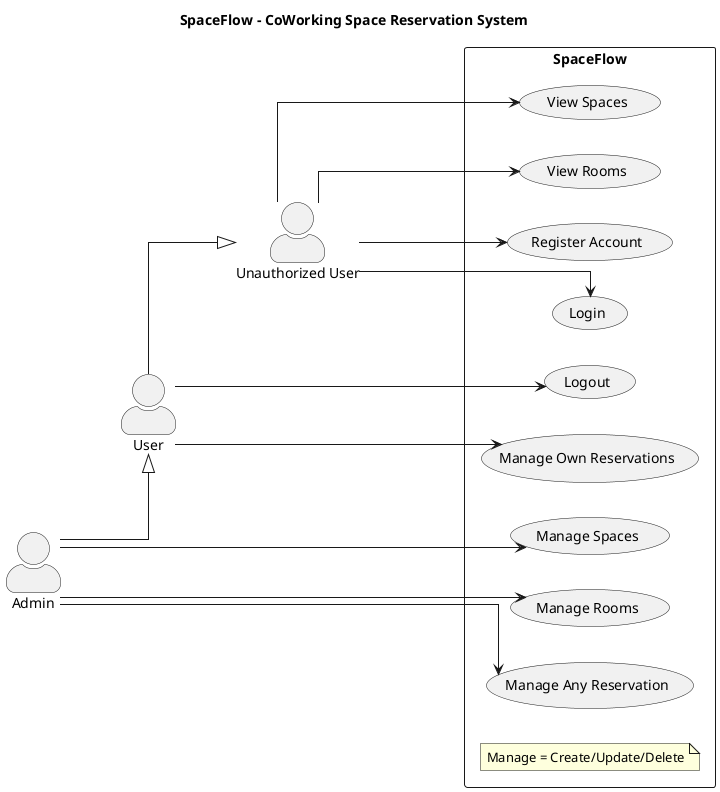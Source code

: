 @startuml SpaceFlow Use Case Diagram

left to right direction
skinparam linetype ortho

skinparam actorStyle awesome
skinparam packageStyle rectangle
skinparam usecaseStyle roundbox

title SpaceFlow - CoWorking Space Reservation System

' Actors
actor "Unauthorized User" as Visitor
actor "User" as User
actor "Admin" as Admin

' Inheritance
User --|> Visitor
Admin --|> User

rectangle SpaceFlow {
  ' Visitor Use Cases
  usecase "View Spaces" as ViewSpaces
  usecase "View Rooms" as ViewRooms
  usecase "Register Account" as Register
  usecase "Login" as Login
  
  ' User Use Cases
  usecase "Logout" as Logout
  usecase "Manage Own Reservations" as ManageOwnReservations
  
  ' Admin Use Cases
  usecase "Manage Spaces" as ManageSpaces
  usecase "Manage Rooms" as ManageRooms
  usecase "Manage Any Reservation" as ManageAnyReservation
  
  ' Visitor associations
  Visitor ---> ViewSpaces
  Visitor --> ViewRooms
  Visitor --> Register
  Visitor --> Login
  
  ' User associations
  User --> Logout
  User --> ManageOwnReservations
  
  ' Admin associations
  Admin --> ManageSpaces
  Admin --> ManageRooms
  Admin --> ManageAnyReservation

  ' Note
  note "Manage = Create/Update/Delete" as Note
}

@enduml